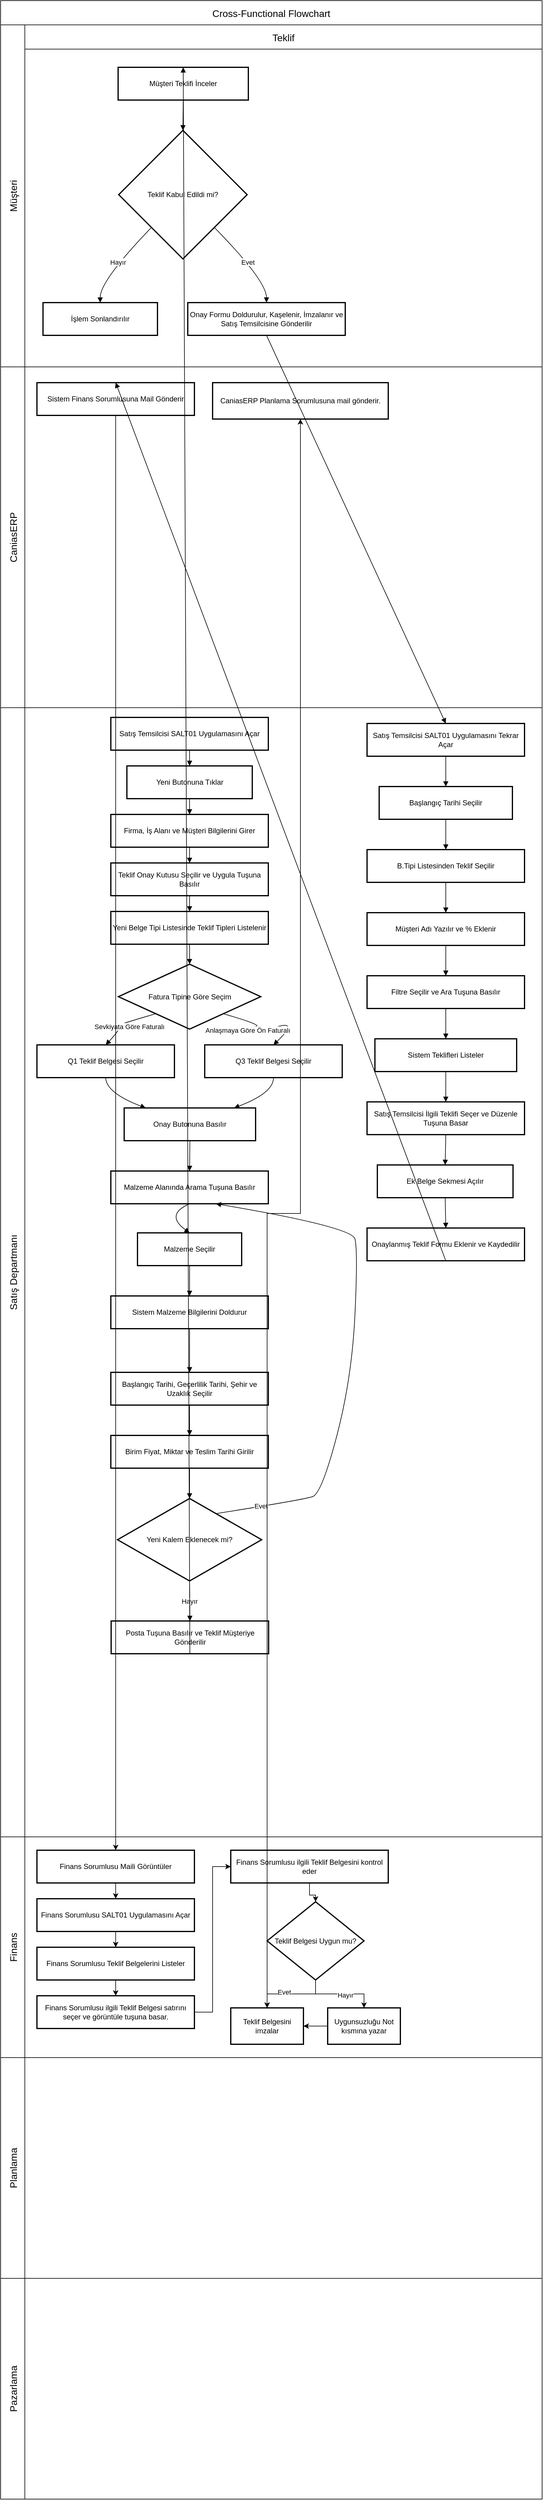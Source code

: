<mxfile version="26.1.1">
  <diagram id="kgpKYQtTHZ0yAKxKKP6v" name="Page-1">
    <mxGraphModel dx="2466" dy="1946" grid="1" gridSize="10" guides="1" tooltips="1" connect="1" arrows="1" fold="1" page="1" pageScale="1" pageWidth="850" pageHeight="1100" math="0" shadow="0">
      <root>
        <mxCell id="0" />
        <mxCell id="1" parent="0" />
        <mxCell id="Dh4gYRcK5bPacYSwWN8Z-62" value="Cross-Functional Flowchart" style="shape=table;childLayout=tableLayout;startSize=40;collapsible=0;recursiveResize=0;expand=0;fontSize=16;" vertex="1" parent="1">
          <mxGeometry x="540" y="210" width="894" height="4120" as="geometry" />
        </mxCell>
        <mxCell id="Dh4gYRcK5bPacYSwWN8Z-63" value="Müşteri" style="shape=tableRow;horizontal=0;swimlaneHead=0;swimlaneBody=0;top=0;left=0;strokeColor=inherit;bottom=0;right=0;dropTarget=0;fontStyle=0;fillColor=none;points=[[0,0.5],[1,0.5]];portConstraint=eastwest;startSize=40;collapsible=0;recursiveResize=0;expand=0;fontSize=16;" vertex="1" parent="Dh4gYRcK5bPacYSwWN8Z-62">
          <mxGeometry y="40" width="894" height="564" as="geometry" />
        </mxCell>
        <mxCell id="Dh4gYRcK5bPacYSwWN8Z-64" value="Teklif" style="swimlane;swimlaneHead=0;swimlaneBody=0;fontStyle=0;strokeColor=inherit;connectable=0;fillColor=none;startSize=40;collapsible=0;recursiveResize=0;expand=0;fontSize=16;" vertex="1" parent="Dh4gYRcK5bPacYSwWN8Z-63">
          <mxGeometry x="40" width="854" height="564" as="geometry">
            <mxRectangle width="854" height="564" as="alternateBounds" />
          </mxGeometry>
        </mxCell>
        <mxCell id="Dh4gYRcK5bPacYSwWN8Z-17" value="Müşteri Teklifi İnceler" style="whiteSpace=wrap;strokeWidth=2;" vertex="1" parent="Dh4gYRcK5bPacYSwWN8Z-64">
          <mxGeometry x="154" y="70" width="215" height="54" as="geometry" />
        </mxCell>
        <mxCell id="Dh4gYRcK5bPacYSwWN8Z-18" value="Teklif Kabul Edildi mi?" style="rhombus;strokeWidth=2;whiteSpace=wrap;" vertex="1" parent="Dh4gYRcK5bPacYSwWN8Z-64">
          <mxGeometry x="155" y="174" width="212" height="212" as="geometry" />
        </mxCell>
        <mxCell id="Dh4gYRcK5bPacYSwWN8Z-19" value="İşlem Sonlandırılır" style="whiteSpace=wrap;strokeWidth=2;" vertex="1" parent="Dh4gYRcK5bPacYSwWN8Z-64">
          <mxGeometry x="30" y="458" width="189" height="54" as="geometry" />
        </mxCell>
        <mxCell id="Dh4gYRcK5bPacYSwWN8Z-20" value="Onay Formu Doldurulur, Kaşelenir, İmzalanır ve Satış Temsilcisine Gönderilir" style="whiteSpace=wrap;strokeWidth=2;" vertex="1" parent="Dh4gYRcK5bPacYSwWN8Z-64">
          <mxGeometry x="269" y="458" width="260" height="54" as="geometry" />
        </mxCell>
        <mxCell id="Dh4gYRcK5bPacYSwWN8Z-49" value="" style="curved=1;startArrow=none;endArrow=block;exitX=0.5;exitY=1;entryX=0.5;entryY=0;rounded=0;" edge="1" parent="Dh4gYRcK5bPacYSwWN8Z-64" source="Dh4gYRcK5bPacYSwWN8Z-17" target="Dh4gYRcK5bPacYSwWN8Z-18">
          <mxGeometry relative="1" as="geometry">
            <Array as="points" />
          </mxGeometry>
        </mxCell>
        <mxCell id="Dh4gYRcK5bPacYSwWN8Z-50" value="Hayır" style="curved=1;startArrow=none;endArrow=block;exitX=0.02;exitY=1;entryX=0.5;entryY=-0.01;rounded=0;" edge="1" parent="Dh4gYRcK5bPacYSwWN8Z-64" source="Dh4gYRcK5bPacYSwWN8Z-18" target="Dh4gYRcK5bPacYSwWN8Z-19">
          <mxGeometry relative="1" as="geometry">
            <Array as="points">
              <mxPoint x="124" y="422" />
            </Array>
          </mxGeometry>
        </mxCell>
        <mxCell id="Dh4gYRcK5bPacYSwWN8Z-51" value="Evet" style="curved=1;startArrow=none;endArrow=block;exitX=0.98;exitY=1;entryX=0.5;entryY=-0.01;rounded=0;" edge="1" parent="Dh4gYRcK5bPacYSwWN8Z-64" source="Dh4gYRcK5bPacYSwWN8Z-18" target="Dh4gYRcK5bPacYSwWN8Z-20">
          <mxGeometry relative="1" as="geometry">
            <Array as="points">
              <mxPoint x="399" y="422" />
            </Array>
          </mxGeometry>
        </mxCell>
        <mxCell id="Dh4gYRcK5bPacYSwWN8Z-75" value="CaniasERP" style="shape=tableRow;horizontal=0;swimlaneHead=0;swimlaneBody=0;top=0;left=0;strokeColor=inherit;bottom=0;right=0;dropTarget=0;fontStyle=0;fillColor=none;points=[[0,0.5],[1,0.5]];portConstraint=eastwest;startSize=40;collapsible=0;recursiveResize=0;expand=0;fontSize=16;" vertex="1" parent="Dh4gYRcK5bPacYSwWN8Z-62">
          <mxGeometry y="604" width="894" height="562" as="geometry" />
        </mxCell>
        <mxCell id="Dh4gYRcK5bPacYSwWN8Z-76" style="swimlane;swimlaneHead=0;swimlaneBody=0;fontStyle=0;connectable=0;strokeColor=inherit;fillColor=none;startSize=0;collapsible=0;recursiveResize=0;expand=0;fontSize=16;" vertex="1" parent="Dh4gYRcK5bPacYSwWN8Z-75">
          <mxGeometry x="40" width="854" height="562" as="geometry">
            <mxRectangle width="854" height="562" as="alternateBounds" />
          </mxGeometry>
        </mxCell>
        <mxCell id="Dh4gYRcK5bPacYSwWN8Z-30" value="Sistem Finans Sorumlusuna Mail Gönderir" style="whiteSpace=wrap;strokeWidth=2;" vertex="1" parent="Dh4gYRcK5bPacYSwWN8Z-76">
          <mxGeometry x="20" y="26" width="260" height="54" as="geometry" />
        </mxCell>
        <mxCell id="Dh4gYRcK5bPacYSwWN8Z-107" value="CaniasERP Planlama Sorumlusuna mail gönderir." style="whiteSpace=wrap;html=1;strokeWidth=2;" vertex="1" parent="Dh4gYRcK5bPacYSwWN8Z-76">
          <mxGeometry x="310" y="26" width="290" height="60" as="geometry" />
        </mxCell>
        <mxCell id="Dh4gYRcK5bPacYSwWN8Z-67" value="Satış Departmanı" style="shape=tableRow;horizontal=0;swimlaneHead=0;swimlaneBody=0;top=0;left=0;strokeColor=inherit;bottom=0;right=0;dropTarget=0;fontStyle=0;fillColor=none;points=[[0,0.5],[1,0.5]];portConstraint=eastwest;startSize=40;collapsible=0;recursiveResize=0;expand=0;fontSize=16;" vertex="1" parent="Dh4gYRcK5bPacYSwWN8Z-62">
          <mxGeometry y="1166" width="894" height="1862" as="geometry" />
        </mxCell>
        <mxCell id="Dh4gYRcK5bPacYSwWN8Z-68" value="" style="swimlane;swimlaneHead=0;swimlaneBody=0;fontStyle=0;connectable=0;strokeColor=inherit;fillColor=none;startSize=0;collapsible=0;recursiveResize=0;expand=0;fontSize=16;" vertex="1" parent="Dh4gYRcK5bPacYSwWN8Z-67">
          <mxGeometry x="40" width="854" height="1862" as="geometry">
            <mxRectangle width="854" height="1862" as="alternateBounds" />
          </mxGeometry>
        </mxCell>
        <mxCell id="Dh4gYRcK5bPacYSwWN8Z-1" value="Satış Temsilcisi SALT01 Uygulamasını Açar" style="whiteSpace=wrap;strokeWidth=2;" vertex="1" parent="Dh4gYRcK5bPacYSwWN8Z-68">
          <mxGeometry x="142" y="16" width="260" height="54" as="geometry" />
        </mxCell>
        <mxCell id="Dh4gYRcK5bPacYSwWN8Z-2" value="Yeni Butonuna Tıklar" style="whiteSpace=wrap;strokeWidth=2;" vertex="1" parent="Dh4gYRcK5bPacYSwWN8Z-68">
          <mxGeometry x="168.5" y="96" width="207" height="54" as="geometry" />
        </mxCell>
        <mxCell id="Dh4gYRcK5bPacYSwWN8Z-31" value="" style="curved=1;startArrow=none;endArrow=block;exitX=0.5;exitY=1;entryX=0.5;entryY=0;rounded=0;" edge="1" parent="Dh4gYRcK5bPacYSwWN8Z-68" source="Dh4gYRcK5bPacYSwWN8Z-1" target="Dh4gYRcK5bPacYSwWN8Z-2">
          <mxGeometry relative="1" as="geometry">
            <Array as="points" />
          </mxGeometry>
        </mxCell>
        <mxCell id="Dh4gYRcK5bPacYSwWN8Z-3" value="Firma, İş Alanı ve Müşteri Bilgilerini Girer" style="whiteSpace=wrap;strokeWidth=2;" vertex="1" parent="Dh4gYRcK5bPacYSwWN8Z-68">
          <mxGeometry x="142" y="176" width="260" height="54" as="geometry" />
        </mxCell>
        <mxCell id="Dh4gYRcK5bPacYSwWN8Z-32" value="" style="curved=1;startArrow=none;endArrow=block;exitX=0.5;exitY=1;entryX=0.5;entryY=0;rounded=0;" edge="1" parent="Dh4gYRcK5bPacYSwWN8Z-68" source="Dh4gYRcK5bPacYSwWN8Z-2" target="Dh4gYRcK5bPacYSwWN8Z-3">
          <mxGeometry relative="1" as="geometry">
            <Array as="points" />
          </mxGeometry>
        </mxCell>
        <mxCell id="Dh4gYRcK5bPacYSwWN8Z-4" value="Teklif Onay Kutusu Seçilir ve Uygula Tuşuna Basılır" style="whiteSpace=wrap;strokeWidth=2;" vertex="1" parent="Dh4gYRcK5bPacYSwWN8Z-68">
          <mxGeometry x="142" y="256" width="260" height="54" as="geometry" />
        </mxCell>
        <mxCell id="Dh4gYRcK5bPacYSwWN8Z-33" value="" style="curved=1;startArrow=none;endArrow=block;exitX=0.5;exitY=1;entryX=0.5;entryY=0;rounded=0;" edge="1" parent="Dh4gYRcK5bPacYSwWN8Z-68" source="Dh4gYRcK5bPacYSwWN8Z-3" target="Dh4gYRcK5bPacYSwWN8Z-4">
          <mxGeometry relative="1" as="geometry">
            <Array as="points" />
          </mxGeometry>
        </mxCell>
        <mxCell id="Dh4gYRcK5bPacYSwWN8Z-5" value="Yeni Belge Tipi Listesinde Teklif Tipleri Listelenir" style="whiteSpace=wrap;strokeWidth=2;" vertex="1" parent="Dh4gYRcK5bPacYSwWN8Z-68">
          <mxGeometry x="142" y="336" width="260" height="54" as="geometry" />
        </mxCell>
        <mxCell id="Dh4gYRcK5bPacYSwWN8Z-34" value="" style="curved=1;startArrow=none;endArrow=block;exitX=0.5;exitY=1;entryX=0.5;entryY=0;rounded=0;" edge="1" parent="Dh4gYRcK5bPacYSwWN8Z-68" source="Dh4gYRcK5bPacYSwWN8Z-4" target="Dh4gYRcK5bPacYSwWN8Z-5">
          <mxGeometry relative="1" as="geometry">
            <Array as="points" />
          </mxGeometry>
        </mxCell>
        <mxCell id="Dh4gYRcK5bPacYSwWN8Z-6" value="Fatura Tipine Göre Seçim" style="rhombus;strokeWidth=2;whiteSpace=wrap;" vertex="1" parent="Dh4gYRcK5bPacYSwWN8Z-68">
          <mxGeometry x="154.5" y="423" width="235" height="107" as="geometry" />
        </mxCell>
        <mxCell id="Dh4gYRcK5bPacYSwWN8Z-35" value="" style="curved=1;startArrow=none;endArrow=block;exitX=0.5;exitY=1;entryX=0.5;entryY=0;rounded=0;" edge="1" parent="Dh4gYRcK5bPacYSwWN8Z-68" source="Dh4gYRcK5bPacYSwWN8Z-5" target="Dh4gYRcK5bPacYSwWN8Z-6">
          <mxGeometry relative="1" as="geometry">
            <Array as="points" />
          </mxGeometry>
        </mxCell>
        <mxCell id="Dh4gYRcK5bPacYSwWN8Z-7" value="Q1 Teklif Belgesi Seçilir" style="whiteSpace=wrap;strokeWidth=2;" vertex="1" parent="Dh4gYRcK5bPacYSwWN8Z-68">
          <mxGeometry x="20" y="556" width="227" height="54" as="geometry" />
        </mxCell>
        <mxCell id="Dh4gYRcK5bPacYSwWN8Z-8" value="Q3 Teklif Belgesi Seçilir" style="whiteSpace=wrap;strokeWidth=2;" vertex="1" parent="Dh4gYRcK5bPacYSwWN8Z-68">
          <mxGeometry x="297" y="556" width="227" height="54" as="geometry" />
        </mxCell>
        <mxCell id="Dh4gYRcK5bPacYSwWN8Z-9" value="Onay Butonuna Basılır" style="whiteSpace=wrap;strokeWidth=2;" vertex="1" parent="Dh4gYRcK5bPacYSwWN8Z-68">
          <mxGeometry x="164" y="660" width="217" height="54" as="geometry" />
        </mxCell>
        <mxCell id="Dh4gYRcK5bPacYSwWN8Z-10" value="Malzeme Alanında Arama Tuşuna Basılır" style="whiteSpace=wrap;strokeWidth=2;" vertex="1" parent="Dh4gYRcK5bPacYSwWN8Z-68">
          <mxGeometry x="142" y="764" width="260" height="54" as="geometry" />
        </mxCell>
        <mxCell id="Dh4gYRcK5bPacYSwWN8Z-38" value="" style="curved=1;startArrow=none;endArrow=block;exitX=0.5;exitY=1.01;entryX=0.17;entryY=0.01;rounded=0;" edge="1" parent="Dh4gYRcK5bPacYSwWN8Z-68" source="Dh4gYRcK5bPacYSwWN8Z-7" target="Dh4gYRcK5bPacYSwWN8Z-9">
          <mxGeometry relative="1" as="geometry">
            <Array as="points">
              <mxPoint x="134" y="635" />
            </Array>
          </mxGeometry>
        </mxCell>
        <mxCell id="Dh4gYRcK5bPacYSwWN8Z-39" value="" style="curved=1;startArrow=none;endArrow=block;exitX=0.5;exitY=1.01;entryX=0.83;entryY=0.01;rounded=0;" edge="1" parent="Dh4gYRcK5bPacYSwWN8Z-68" source="Dh4gYRcK5bPacYSwWN8Z-8" target="Dh4gYRcK5bPacYSwWN8Z-9">
          <mxGeometry relative="1" as="geometry">
            <Array as="points">
              <mxPoint x="411" y="635" />
            </Array>
          </mxGeometry>
        </mxCell>
        <mxCell id="Dh4gYRcK5bPacYSwWN8Z-40" value="" style="curved=1;startArrow=none;endArrow=block;exitX=0.5;exitY=1.01;entryX=0.5;entryY=0.01;rounded=0;" edge="1" parent="Dh4gYRcK5bPacYSwWN8Z-68" source="Dh4gYRcK5bPacYSwWN8Z-9" target="Dh4gYRcK5bPacYSwWN8Z-10">
          <mxGeometry relative="1" as="geometry">
            <Array as="points" />
          </mxGeometry>
        </mxCell>
        <mxCell id="Dh4gYRcK5bPacYSwWN8Z-36" value="Sevkiyata Göre Faturalı" style="curved=1;startArrow=none;endArrow=block;exitX=0.05;exitY=1;entryX=0.5;entryY=0.01;rounded=0;" edge="1" parent="Dh4gYRcK5bPacYSwWN8Z-68" source="Dh4gYRcK5bPacYSwWN8Z-6" target="Dh4gYRcK5bPacYSwWN8Z-7">
          <mxGeometry x="-0.301" y="8" relative="1" as="geometry">
            <Array as="points">
              <mxPoint x="142" y="526" />
              <mxPoint x="162" y="526" />
            </Array>
            <mxPoint x="1" as="offset" />
          </mxGeometry>
        </mxCell>
        <mxCell id="Dh4gYRcK5bPacYSwWN8Z-37" value="Anlaşmaya Göre Ön Faturalı" style="curved=1;startArrow=none;endArrow=block;exitX=0.95;exitY=1;entryX=0.5;entryY=0.01;rounded=0;" edge="1" parent="Dh4gYRcK5bPacYSwWN8Z-68" source="Dh4gYRcK5bPacYSwWN8Z-6" target="Dh4gYRcK5bPacYSwWN8Z-8">
          <mxGeometry relative="1" as="geometry">
            <Array as="points">
              <mxPoint x="402" y="526" />
              <mxPoint x="352" y="526" />
              <mxPoint x="382" y="536" />
              <mxPoint x="452" y="516" />
            </Array>
          </mxGeometry>
        </mxCell>
        <mxCell id="Dh4gYRcK5bPacYSwWN8Z-11" value="Malzeme Seçilir" style="whiteSpace=wrap;strokeWidth=2;" vertex="1" parent="Dh4gYRcK5bPacYSwWN8Z-68">
          <mxGeometry x="186" y="866" width="172" height="54" as="geometry" />
        </mxCell>
        <mxCell id="Dh4gYRcK5bPacYSwWN8Z-12" value="Sistem Malzeme Bilgilerini Doldurur" style="whiteSpace=wrap;strokeWidth=2;" vertex="1" parent="Dh4gYRcK5bPacYSwWN8Z-68">
          <mxGeometry x="142" y="970" width="260" height="54" as="geometry" />
        </mxCell>
        <mxCell id="Dh4gYRcK5bPacYSwWN8Z-13" value="Başlangıç Tarihi, Geçerlilik Tarihi, Şehir ve Uzaklık Seçilir" style="whiteSpace=wrap;strokeWidth=2;" vertex="1" parent="Dh4gYRcK5bPacYSwWN8Z-68">
          <mxGeometry x="142" y="1096" width="260" height="54" as="geometry" />
        </mxCell>
        <mxCell id="Dh4gYRcK5bPacYSwWN8Z-14" value="Birim Fiyat, Miktar ve Teslim Tarihi Girilir" style="whiteSpace=wrap;strokeWidth=2;" vertex="1" parent="Dh4gYRcK5bPacYSwWN8Z-68">
          <mxGeometry x="142" y="1200" width="260" height="54" as="geometry" />
        </mxCell>
        <mxCell id="Dh4gYRcK5bPacYSwWN8Z-15" value="Yeni Kalem Eklenecek mi?" style="rhombus;strokeWidth=2;whiteSpace=wrap;" vertex="1" parent="Dh4gYRcK5bPacYSwWN8Z-68">
          <mxGeometry x="153" y="1304" width="238" height="136" as="geometry" />
        </mxCell>
        <mxCell id="Dh4gYRcK5bPacYSwWN8Z-16" value="Posta Tuşuna Basılır ve Teklif Müşteriye Gönderilir" style="whiteSpace=wrap;strokeWidth=2;" vertex="1" parent="Dh4gYRcK5bPacYSwWN8Z-68">
          <mxGeometry x="142.5" y="1506" width="260" height="54" as="geometry" />
        </mxCell>
        <mxCell id="Dh4gYRcK5bPacYSwWN8Z-42" value="" style="curved=1;startArrow=none;endArrow=block;exitX=0.5;exitY=1.01;entryX=0.5;entryY=0.01;rounded=0;" edge="1" parent="Dh4gYRcK5bPacYSwWN8Z-68" source="Dh4gYRcK5bPacYSwWN8Z-11" target="Dh4gYRcK5bPacYSwWN8Z-12">
          <mxGeometry relative="1" as="geometry">
            <Array as="points" />
          </mxGeometry>
        </mxCell>
        <mxCell id="Dh4gYRcK5bPacYSwWN8Z-43" value="" style="curved=1;startArrow=none;endArrow=block;exitX=0.5;exitY=1.01;entryX=0.5;entryY=0.01;rounded=0;" edge="1" parent="Dh4gYRcK5bPacYSwWN8Z-68" source="Dh4gYRcK5bPacYSwWN8Z-12" target="Dh4gYRcK5bPacYSwWN8Z-13">
          <mxGeometry relative="1" as="geometry">
            <Array as="points" />
          </mxGeometry>
        </mxCell>
        <mxCell id="Dh4gYRcK5bPacYSwWN8Z-44" value="" style="curved=1;startArrow=none;endArrow=block;exitX=0.5;exitY=1.01;entryX=0.5;entryY=0.01;rounded=0;" edge="1" parent="Dh4gYRcK5bPacYSwWN8Z-68" source="Dh4gYRcK5bPacYSwWN8Z-13" target="Dh4gYRcK5bPacYSwWN8Z-14">
          <mxGeometry relative="1" as="geometry">
            <Array as="points" />
          </mxGeometry>
        </mxCell>
        <mxCell id="Dh4gYRcK5bPacYSwWN8Z-45" value="" style="curved=1;startArrow=none;endArrow=block;exitX=0.5;exitY=1.01;entryX=0.5;entryY=0;rounded=0;entryDx=0;entryDy=0;" edge="1" parent="Dh4gYRcK5bPacYSwWN8Z-68" source="Dh4gYRcK5bPacYSwWN8Z-14" target="Dh4gYRcK5bPacYSwWN8Z-15">
          <mxGeometry relative="1" as="geometry">
            <Array as="points">
              <mxPoint x="272" y="1279" />
            </Array>
          </mxGeometry>
        </mxCell>
        <mxCell id="Dh4gYRcK5bPacYSwWN8Z-47" value="Hayır" style="curved=1;startArrow=none;endArrow=block;exitX=0.5;exitY=1;entryX=0.5;entryY=0;rounded=0;" edge="1" parent="Dh4gYRcK5bPacYSwWN8Z-68" source="Dh4gYRcK5bPacYSwWN8Z-15" target="Dh4gYRcK5bPacYSwWN8Z-16">
          <mxGeometry relative="1" as="geometry">
            <Array as="points" />
          </mxGeometry>
        </mxCell>
        <mxCell id="Dh4gYRcK5bPacYSwWN8Z-41" value="" style="curved=1;startArrow=none;endArrow=block;exitX=0.5;exitY=1;entryX=0.5;entryY=0.01;rounded=0;exitDx=0;exitDy=0;" edge="1" parent="Dh4gYRcK5bPacYSwWN8Z-68" source="Dh4gYRcK5bPacYSwWN8Z-10" target="Dh4gYRcK5bPacYSwWN8Z-11">
          <mxGeometry relative="1" as="geometry">
            <Array as="points">
              <mxPoint x="231" y="836" />
            </Array>
          </mxGeometry>
        </mxCell>
        <mxCell id="Dh4gYRcK5bPacYSwWN8Z-46" value="Evet" style="curved=1;startArrow=none;endArrow=block;exitX=0.79;exitY=0;entryX=0.67;entryY=1.01;rounded=0;" edge="1" parent="Dh4gYRcK5bPacYSwWN8Z-68" source="Dh4gYRcK5bPacYSwWN8Z-15" target="Dh4gYRcK5bPacYSwWN8Z-10">
          <mxGeometry x="-0.823" y="1" relative="1" as="geometry">
            <Array as="points">
              <mxPoint x="460" y="1306" />
              <mxPoint x="490" y="1296" />
              <mxPoint x="540" y="1106" />
              <mxPoint x="550" y="896" />
              <mxPoint x="540" y="856" />
            </Array>
            <mxPoint as="offset" />
          </mxGeometry>
        </mxCell>
        <mxCell id="Dh4gYRcK5bPacYSwWN8Z-21" value="Satış Temsilcisi SALT01 Uygulamasını Tekrar Açar" style="whiteSpace=wrap;strokeWidth=2;" vertex="1" parent="Dh4gYRcK5bPacYSwWN8Z-68">
          <mxGeometry x="565" y="26" width="260" height="54" as="geometry" />
        </mxCell>
        <mxCell id="Dh4gYRcK5bPacYSwWN8Z-22" value="Başlangıç Tarihi Seçilir" style="whiteSpace=wrap;strokeWidth=2;" vertex="1" parent="Dh4gYRcK5bPacYSwWN8Z-68">
          <mxGeometry x="585" y="130" width="220" height="54" as="geometry" />
        </mxCell>
        <mxCell id="Dh4gYRcK5bPacYSwWN8Z-23" value="B.Tipi Listesinden Teklif Seçilir" style="whiteSpace=wrap;strokeWidth=2;" vertex="1" parent="Dh4gYRcK5bPacYSwWN8Z-68">
          <mxGeometry x="565" y="234" width="260" height="54" as="geometry" />
        </mxCell>
        <mxCell id="Dh4gYRcK5bPacYSwWN8Z-24" value="Müşteri Adı Yazılır ve % Eklenir" style="whiteSpace=wrap;strokeWidth=2;" vertex="1" parent="Dh4gYRcK5bPacYSwWN8Z-68">
          <mxGeometry x="565" y="338" width="260" height="54" as="geometry" />
        </mxCell>
        <mxCell id="Dh4gYRcK5bPacYSwWN8Z-25" value="Filtre Seçilir ve Ara Tuşuna Basılır" style="whiteSpace=wrap;strokeWidth=2;" vertex="1" parent="Dh4gYRcK5bPacYSwWN8Z-68">
          <mxGeometry x="565" y="442" width="260" height="54" as="geometry" />
        </mxCell>
        <mxCell id="Dh4gYRcK5bPacYSwWN8Z-26" value="Sistem Teklifleri Listeler" style="whiteSpace=wrap;strokeWidth=2;" vertex="1" parent="Dh4gYRcK5bPacYSwWN8Z-68">
          <mxGeometry x="578" y="546" width="234" height="54" as="geometry" />
        </mxCell>
        <mxCell id="Dh4gYRcK5bPacYSwWN8Z-27" value="Satış Temsilcisi İlgili Teklifi Seçer ve Düzenle Tuşuna Basar" style="whiteSpace=wrap;strokeWidth=2;" vertex="1" parent="Dh4gYRcK5bPacYSwWN8Z-68">
          <mxGeometry x="565" y="650" width="260" height="54" as="geometry" />
        </mxCell>
        <mxCell id="Dh4gYRcK5bPacYSwWN8Z-28" value="Ek Belge Sekmesi Açılır" style="whiteSpace=wrap;strokeWidth=2;" vertex="1" parent="Dh4gYRcK5bPacYSwWN8Z-68">
          <mxGeometry x="582" y="754" width="224" height="54" as="geometry" />
        </mxCell>
        <mxCell id="Dh4gYRcK5bPacYSwWN8Z-29" value="Onaylanmış Teklif Formu Eklenir ve Kaydedilir" style="whiteSpace=wrap;strokeWidth=2;" vertex="1" parent="Dh4gYRcK5bPacYSwWN8Z-68">
          <mxGeometry x="565" y="858" width="260" height="54" as="geometry" />
        </mxCell>
        <mxCell id="Dh4gYRcK5bPacYSwWN8Z-53" value="" style="curved=1;startArrow=none;endArrow=block;exitX=0.5;exitY=0.99;entryX=0.5;entryY=-0.01;rounded=0;" edge="1" parent="Dh4gYRcK5bPacYSwWN8Z-68" source="Dh4gYRcK5bPacYSwWN8Z-21" target="Dh4gYRcK5bPacYSwWN8Z-22">
          <mxGeometry relative="1" as="geometry">
            <Array as="points" />
          </mxGeometry>
        </mxCell>
        <mxCell id="Dh4gYRcK5bPacYSwWN8Z-54" value="" style="curved=1;startArrow=none;endArrow=block;exitX=0.5;exitY=0.99;entryX=0.5;entryY=-0.01;rounded=0;" edge="1" parent="Dh4gYRcK5bPacYSwWN8Z-68" source="Dh4gYRcK5bPacYSwWN8Z-22" target="Dh4gYRcK5bPacYSwWN8Z-23">
          <mxGeometry relative="1" as="geometry">
            <Array as="points" />
          </mxGeometry>
        </mxCell>
        <mxCell id="Dh4gYRcK5bPacYSwWN8Z-55" value="" style="curved=1;startArrow=none;endArrow=block;exitX=0.5;exitY=0.99;entryX=0.5;entryY=-0.01;rounded=0;" edge="1" parent="Dh4gYRcK5bPacYSwWN8Z-68" source="Dh4gYRcK5bPacYSwWN8Z-23" target="Dh4gYRcK5bPacYSwWN8Z-24">
          <mxGeometry relative="1" as="geometry">
            <Array as="points" />
          </mxGeometry>
        </mxCell>
        <mxCell id="Dh4gYRcK5bPacYSwWN8Z-56" value="" style="curved=1;startArrow=none;endArrow=block;exitX=0.5;exitY=0.99;entryX=0.5;entryY=-0.01;rounded=0;" edge="1" parent="Dh4gYRcK5bPacYSwWN8Z-68" source="Dh4gYRcK5bPacYSwWN8Z-24" target="Dh4gYRcK5bPacYSwWN8Z-25">
          <mxGeometry relative="1" as="geometry">
            <Array as="points" />
          </mxGeometry>
        </mxCell>
        <mxCell id="Dh4gYRcK5bPacYSwWN8Z-57" value="" style="curved=1;startArrow=none;endArrow=block;exitX=0.5;exitY=0.99;entryX=0.5;entryY=-0.01;rounded=0;" edge="1" parent="Dh4gYRcK5bPacYSwWN8Z-68" source="Dh4gYRcK5bPacYSwWN8Z-25" target="Dh4gYRcK5bPacYSwWN8Z-26">
          <mxGeometry relative="1" as="geometry">
            <Array as="points" />
          </mxGeometry>
        </mxCell>
        <mxCell id="Dh4gYRcK5bPacYSwWN8Z-58" value="" style="curved=1;startArrow=none;endArrow=block;exitX=0.5;exitY=0.99;entryX=0.5;entryY=-0.01;rounded=0;" edge="1" parent="Dh4gYRcK5bPacYSwWN8Z-68" source="Dh4gYRcK5bPacYSwWN8Z-26" target="Dh4gYRcK5bPacYSwWN8Z-27">
          <mxGeometry relative="1" as="geometry">
            <Array as="points" />
          </mxGeometry>
        </mxCell>
        <mxCell id="Dh4gYRcK5bPacYSwWN8Z-59" value="" style="curved=1;startArrow=none;endArrow=block;exitX=0.5;exitY=0.99;entryX=0.5;entryY=-0.01;rounded=0;" edge="1" parent="Dh4gYRcK5bPacYSwWN8Z-68" source="Dh4gYRcK5bPacYSwWN8Z-27" target="Dh4gYRcK5bPacYSwWN8Z-28">
          <mxGeometry relative="1" as="geometry">
            <Array as="points" />
          </mxGeometry>
        </mxCell>
        <mxCell id="Dh4gYRcK5bPacYSwWN8Z-60" value="" style="curved=1;startArrow=none;endArrow=block;exitX=0.5;exitY=0.99;entryX=0.5;entryY=-0.01;rounded=0;" edge="1" parent="Dh4gYRcK5bPacYSwWN8Z-68" source="Dh4gYRcK5bPacYSwWN8Z-28" target="Dh4gYRcK5bPacYSwWN8Z-29">
          <mxGeometry relative="1" as="geometry">
            <Array as="points" />
          </mxGeometry>
        </mxCell>
        <mxCell id="Dh4gYRcK5bPacYSwWN8Z-71" value="Finans" style="shape=tableRow;horizontal=0;swimlaneHead=0;swimlaneBody=0;top=0;left=0;strokeColor=inherit;bottom=0;right=0;dropTarget=0;fontStyle=0;fillColor=none;points=[[0,0.5],[1,0.5]];portConstraint=eastwest;startSize=40;collapsible=0;recursiveResize=0;expand=0;fontSize=16;" vertex="1" parent="Dh4gYRcK5bPacYSwWN8Z-62">
          <mxGeometry y="3028" width="894" height="364" as="geometry" />
        </mxCell>
        <mxCell id="Dh4gYRcK5bPacYSwWN8Z-72" value="" style="swimlane;swimlaneHead=0;swimlaneBody=0;fontStyle=0;connectable=0;strokeColor=inherit;fillColor=none;startSize=0;collapsible=0;recursiveResize=0;expand=0;fontSize=16;" vertex="1" parent="Dh4gYRcK5bPacYSwWN8Z-71">
          <mxGeometry x="40" width="854" height="364" as="geometry">
            <mxRectangle width="854" height="364" as="alternateBounds" />
          </mxGeometry>
        </mxCell>
        <mxCell id="Dh4gYRcK5bPacYSwWN8Z-90" style="edgeStyle=orthogonalEdgeStyle;rounded=0;orthogonalLoop=1;jettySize=auto;html=1;entryX=0.5;entryY=0;entryDx=0;entryDy=0;" edge="1" parent="Dh4gYRcK5bPacYSwWN8Z-72" source="Dh4gYRcK5bPacYSwWN8Z-87" target="Dh4gYRcK5bPacYSwWN8Z-89">
          <mxGeometry relative="1" as="geometry" />
        </mxCell>
        <mxCell id="Dh4gYRcK5bPacYSwWN8Z-87" value="Finans Sorumlusu Maili Görüntüler" style="whiteSpace=wrap;strokeWidth=2;" vertex="1" parent="Dh4gYRcK5bPacYSwWN8Z-72">
          <mxGeometry x="20" y="22" width="260" height="54" as="geometry" />
        </mxCell>
        <mxCell id="Dh4gYRcK5bPacYSwWN8Z-92" value="" style="edgeStyle=orthogonalEdgeStyle;rounded=0;orthogonalLoop=1;jettySize=auto;html=1;" edge="1" parent="Dh4gYRcK5bPacYSwWN8Z-72" source="Dh4gYRcK5bPacYSwWN8Z-89" target="Dh4gYRcK5bPacYSwWN8Z-91">
          <mxGeometry relative="1" as="geometry" />
        </mxCell>
        <mxCell id="Dh4gYRcK5bPacYSwWN8Z-89" value="Finans Sorumlusu SALT01 Uygulamasını Açar" style="whiteSpace=wrap;strokeWidth=2;" vertex="1" parent="Dh4gYRcK5bPacYSwWN8Z-72">
          <mxGeometry x="20" y="102" width="260" height="54" as="geometry" />
        </mxCell>
        <mxCell id="Dh4gYRcK5bPacYSwWN8Z-94" value="" style="edgeStyle=orthogonalEdgeStyle;rounded=0;orthogonalLoop=1;jettySize=auto;html=1;" edge="1" parent="Dh4gYRcK5bPacYSwWN8Z-72" source="Dh4gYRcK5bPacYSwWN8Z-91" target="Dh4gYRcK5bPacYSwWN8Z-93">
          <mxGeometry relative="1" as="geometry" />
        </mxCell>
        <mxCell id="Dh4gYRcK5bPacYSwWN8Z-91" value="Finans Sorumlusu Teklif Belgelerini Listeler" style="whiteSpace=wrap;strokeWidth=2;" vertex="1" parent="Dh4gYRcK5bPacYSwWN8Z-72">
          <mxGeometry x="20" y="182" width="260" height="54" as="geometry" />
        </mxCell>
        <mxCell id="Dh4gYRcK5bPacYSwWN8Z-96" value="" style="edgeStyle=orthogonalEdgeStyle;rounded=0;orthogonalLoop=1;jettySize=auto;html=1;entryX=0;entryY=0.5;entryDx=0;entryDy=0;" edge="1" parent="Dh4gYRcK5bPacYSwWN8Z-72" source="Dh4gYRcK5bPacYSwWN8Z-93" target="Dh4gYRcK5bPacYSwWN8Z-95">
          <mxGeometry relative="1" as="geometry" />
        </mxCell>
        <mxCell id="Dh4gYRcK5bPacYSwWN8Z-93" value="Finans Sorumlusu ilgili Teklif Belgesi satırını seçer ve görüntüle tuşuna basar." style="whiteSpace=wrap;strokeWidth=2;" vertex="1" parent="Dh4gYRcK5bPacYSwWN8Z-72">
          <mxGeometry x="20" y="262" width="260" height="54" as="geometry" />
        </mxCell>
        <mxCell id="Dh4gYRcK5bPacYSwWN8Z-98" value="" style="edgeStyle=orthogonalEdgeStyle;rounded=0;orthogonalLoop=1;jettySize=auto;html=1;" edge="1" parent="Dh4gYRcK5bPacYSwWN8Z-72" source="Dh4gYRcK5bPacYSwWN8Z-95" target="Dh4gYRcK5bPacYSwWN8Z-97">
          <mxGeometry relative="1" as="geometry" />
        </mxCell>
        <mxCell id="Dh4gYRcK5bPacYSwWN8Z-95" value="Finans Sorumlusu ilgili Teklif Belgesini kontrol eder" style="whiteSpace=wrap;strokeWidth=2;" vertex="1" parent="Dh4gYRcK5bPacYSwWN8Z-72">
          <mxGeometry x="340" y="22" width="260" height="54" as="geometry" />
        </mxCell>
        <mxCell id="Dh4gYRcK5bPacYSwWN8Z-100" value="" style="edgeStyle=orthogonalEdgeStyle;rounded=0;orthogonalLoop=1;jettySize=auto;html=1;" edge="1" parent="Dh4gYRcK5bPacYSwWN8Z-72" source="Dh4gYRcK5bPacYSwWN8Z-97" target="Dh4gYRcK5bPacYSwWN8Z-99">
          <mxGeometry relative="1" as="geometry" />
        </mxCell>
        <mxCell id="Dh4gYRcK5bPacYSwWN8Z-101" value="" style="edgeStyle=orthogonalEdgeStyle;rounded=0;orthogonalLoop=1;jettySize=auto;html=1;" edge="1" parent="Dh4gYRcK5bPacYSwWN8Z-72" source="Dh4gYRcK5bPacYSwWN8Z-97" target="Dh4gYRcK5bPacYSwWN8Z-99">
          <mxGeometry relative="1" as="geometry" />
        </mxCell>
        <mxCell id="Dh4gYRcK5bPacYSwWN8Z-105" value="Evet" style="edgeLabel;html=1;align=center;verticalAlign=middle;resizable=0;points=[];" vertex="1" connectable="0" parent="Dh4gYRcK5bPacYSwWN8Z-101">
          <mxGeometry x="0.187" y="-3" relative="1" as="geometry">
            <mxPoint as="offset" />
          </mxGeometry>
        </mxCell>
        <mxCell id="Dh4gYRcK5bPacYSwWN8Z-103" value="" style="edgeStyle=orthogonalEdgeStyle;rounded=0;orthogonalLoop=1;jettySize=auto;html=1;" edge="1" parent="Dh4gYRcK5bPacYSwWN8Z-72" source="Dh4gYRcK5bPacYSwWN8Z-97" target="Dh4gYRcK5bPacYSwWN8Z-102">
          <mxGeometry relative="1" as="geometry" />
        </mxCell>
        <mxCell id="Dh4gYRcK5bPacYSwWN8Z-106" value="Hayır" style="edgeLabel;html=1;align=center;verticalAlign=middle;resizable=0;points=[];" vertex="1" connectable="0" parent="Dh4gYRcK5bPacYSwWN8Z-103">
          <mxGeometry x="0.321" y="-2" relative="1" as="geometry">
            <mxPoint x="-11" as="offset" />
          </mxGeometry>
        </mxCell>
        <mxCell id="Dh4gYRcK5bPacYSwWN8Z-97" value="Teklif Belgesi Uygun mu?" style="rhombus;whiteSpace=wrap;html=1;strokeWidth=2;" vertex="1" parent="Dh4gYRcK5bPacYSwWN8Z-72">
          <mxGeometry x="400" y="107" width="160" height="129" as="geometry" />
        </mxCell>
        <mxCell id="Dh4gYRcK5bPacYSwWN8Z-99" value="Teklif Belgesini imzalar" style="whiteSpace=wrap;html=1;strokeWidth=2;" vertex="1" parent="Dh4gYRcK5bPacYSwWN8Z-72">
          <mxGeometry x="340" y="282" width="120" height="60" as="geometry" />
        </mxCell>
        <mxCell id="Dh4gYRcK5bPacYSwWN8Z-104" style="edgeStyle=orthogonalEdgeStyle;rounded=0;orthogonalLoop=1;jettySize=auto;html=1;entryX=1;entryY=0.5;entryDx=0;entryDy=0;" edge="1" parent="Dh4gYRcK5bPacYSwWN8Z-72" source="Dh4gYRcK5bPacYSwWN8Z-102" target="Dh4gYRcK5bPacYSwWN8Z-99">
          <mxGeometry relative="1" as="geometry" />
        </mxCell>
        <mxCell id="Dh4gYRcK5bPacYSwWN8Z-102" value="Uygunsuzluğu Not kısmına yazar" style="whiteSpace=wrap;html=1;strokeWidth=2;" vertex="1" parent="Dh4gYRcK5bPacYSwWN8Z-72">
          <mxGeometry x="500" y="282" width="120" height="60" as="geometry" />
        </mxCell>
        <mxCell id="Dh4gYRcK5bPacYSwWN8Z-79" value="Planlama" style="shape=tableRow;horizontal=0;swimlaneHead=0;swimlaneBody=0;top=0;left=0;strokeColor=inherit;bottom=0;right=0;dropTarget=0;fontStyle=0;fillColor=none;points=[[0,0.5],[1,0.5]];portConstraint=eastwest;startSize=40;collapsible=0;recursiveResize=0;expand=0;fontSize=16;" vertex="1" parent="Dh4gYRcK5bPacYSwWN8Z-62">
          <mxGeometry y="3392" width="894" height="364" as="geometry" />
        </mxCell>
        <mxCell id="Dh4gYRcK5bPacYSwWN8Z-80" style="swimlane;swimlaneHead=0;swimlaneBody=0;fontStyle=0;connectable=0;strokeColor=inherit;fillColor=none;startSize=0;collapsible=0;recursiveResize=0;expand=0;fontSize=16;" vertex="1" parent="Dh4gYRcK5bPacYSwWN8Z-79">
          <mxGeometry x="40" width="854" height="364" as="geometry">
            <mxRectangle width="854" height="364" as="alternateBounds" />
          </mxGeometry>
        </mxCell>
        <mxCell id="Dh4gYRcK5bPacYSwWN8Z-83" value="Pazarlama" style="shape=tableRow;horizontal=0;swimlaneHead=0;swimlaneBody=0;top=0;left=0;strokeColor=inherit;bottom=0;right=0;dropTarget=0;fontStyle=0;fillColor=none;points=[[0,0.5],[1,0.5]];portConstraint=eastwest;startSize=40;collapsible=0;recursiveResize=0;expand=0;fontSize=16;" vertex="1" parent="Dh4gYRcK5bPacYSwWN8Z-62">
          <mxGeometry y="3756" width="894" height="364" as="geometry" />
        </mxCell>
        <mxCell id="Dh4gYRcK5bPacYSwWN8Z-84" style="swimlane;swimlaneHead=0;swimlaneBody=0;fontStyle=0;connectable=0;strokeColor=inherit;fillColor=none;startSize=0;collapsible=0;recursiveResize=0;expand=0;fontSize=16;" vertex="1" parent="Dh4gYRcK5bPacYSwWN8Z-83">
          <mxGeometry x="40" width="854" height="364" as="geometry">
            <mxRectangle width="854" height="364" as="alternateBounds" />
          </mxGeometry>
        </mxCell>
        <mxCell id="Dh4gYRcK5bPacYSwWN8Z-48" value="" style="curved=1;startArrow=none;endArrow=block;exitX=0.5;exitY=1;entryX=0.5;entryY=0;rounded=0;" edge="1" parent="Dh4gYRcK5bPacYSwWN8Z-62" source="Dh4gYRcK5bPacYSwWN8Z-16" target="Dh4gYRcK5bPacYSwWN8Z-17">
          <mxGeometry relative="1" as="geometry">
            <Array as="points" />
          </mxGeometry>
        </mxCell>
        <mxCell id="Dh4gYRcK5bPacYSwWN8Z-52" value="" style="curved=1;startArrow=none;endArrow=block;exitX=0.5;exitY=0.99;entryX=0.5;entryY=-0.01;rounded=0;" edge="1" parent="Dh4gYRcK5bPacYSwWN8Z-62" source="Dh4gYRcK5bPacYSwWN8Z-20" target="Dh4gYRcK5bPacYSwWN8Z-21">
          <mxGeometry relative="1" as="geometry">
            <Array as="points" />
          </mxGeometry>
        </mxCell>
        <mxCell id="Dh4gYRcK5bPacYSwWN8Z-61" value="" style="curved=1;startArrow=none;endArrow=block;exitX=0.5;exitY=0.99;entryX=0.5;entryY=-0.01;rounded=0;" edge="1" parent="Dh4gYRcK5bPacYSwWN8Z-62" source="Dh4gYRcK5bPacYSwWN8Z-29" target="Dh4gYRcK5bPacYSwWN8Z-30">
          <mxGeometry relative="1" as="geometry">
            <Array as="points" />
          </mxGeometry>
        </mxCell>
        <mxCell id="Dh4gYRcK5bPacYSwWN8Z-88" value="" style="edgeStyle=orthogonalEdgeStyle;rounded=0;orthogonalLoop=1;jettySize=auto;html=1;" edge="1" parent="Dh4gYRcK5bPacYSwWN8Z-62" source="Dh4gYRcK5bPacYSwWN8Z-30" target="Dh4gYRcK5bPacYSwWN8Z-87">
          <mxGeometry relative="1" as="geometry" />
        </mxCell>
        <mxCell id="Dh4gYRcK5bPacYSwWN8Z-108" value="" style="edgeStyle=orthogonalEdgeStyle;rounded=0;orthogonalLoop=1;jettySize=auto;html=1;" edge="1" parent="Dh4gYRcK5bPacYSwWN8Z-62" source="Dh4gYRcK5bPacYSwWN8Z-99" target="Dh4gYRcK5bPacYSwWN8Z-107">
          <mxGeometry relative="1" as="geometry" />
        </mxCell>
      </root>
    </mxGraphModel>
  </diagram>
</mxfile>
